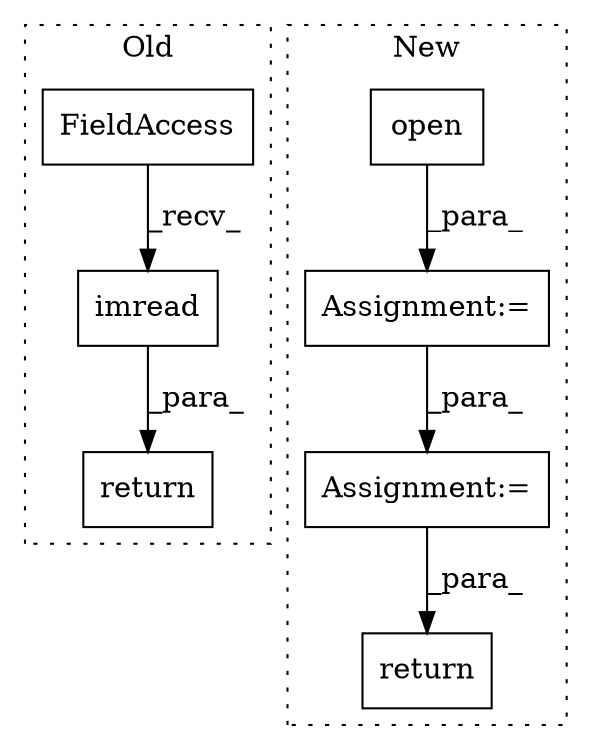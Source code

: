 digraph G {
subgraph cluster0 {
1 [label="imread" a="32" s="1912,1928" l="7,1" shape="box"];
3 [label="return" a="41" s="1894" l="7" shape="box"];
6 [label="FieldAccess" a="22" s="1901" l="10" shape="box"];
label = "Old";
style="dotted";
}
subgraph cluster1 {
2 [label="return" a="41" s="1981" l="7" shape="box"];
4 [label="Assignment:=" a="7" s="1905" l="1" shape="box"];
5 [label="Assignment:=" a="7" s="1952" l="1" shape="box"];
7 [label="open" a="32" s="1916,1925" l="5,1" shape="box"];
label = "New";
style="dotted";
}
1 -> 3 [label="_para_"];
4 -> 5 [label="_para_"];
5 -> 2 [label="_para_"];
6 -> 1 [label="_recv_"];
7 -> 4 [label="_para_"];
}
